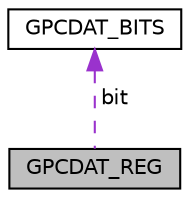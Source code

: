 digraph "GPCDAT_REG"
{
  edge [fontname="Helvetica",fontsize="10",labelfontname="Helvetica",labelfontsize="10"];
  node [fontname="Helvetica",fontsize="10",shape=record];
  Node1 [label="GPCDAT_REG",height=0.2,width=0.4,color="black", fillcolor="grey75", style="filled", fontcolor="black"];
  Node2 -> Node1 [dir="back",color="darkorchid3",fontsize="10",style="dashed",label=" bit" ,fontname="Helvetica"];
  Node2 [label="GPCDAT_BITS",height=0.2,width=0.4,color="black", fillcolor="white", style="filled",URL="$struct_g_p_c_d_a_t___b_i_t_s.html"];
}
